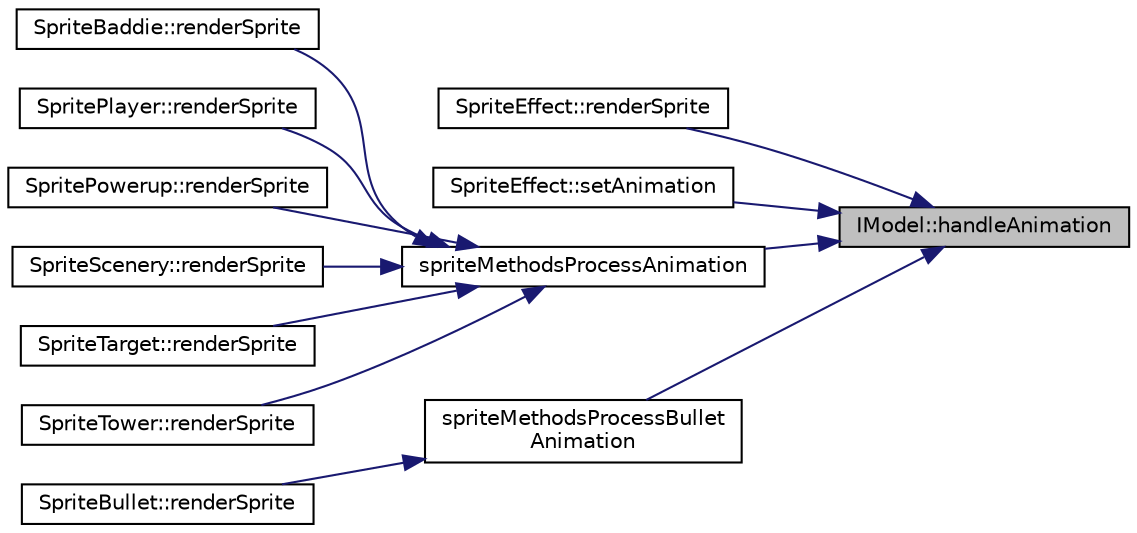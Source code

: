 digraph "IModel::handleAnimation"
{
 // LATEX_PDF_SIZE
  edge [fontname="Helvetica",fontsize="10",labelfontname="Helvetica",labelfontsize="10"];
  node [fontname="Helvetica",fontsize="10",shape=record];
  rankdir="RL";
  Node1 [label="IModel::handleAnimation",height=0.2,width=0.4,color="black", fillcolor="grey75", style="filled", fontcolor="black",tooltip=" "];
  Node1 -> Node2 [dir="back",color="midnightblue",fontsize="10",style="solid"];
  Node2 [label="SpriteEffect::renderSprite",height=0.2,width=0.4,color="black", fillcolor="white", style="filled",URL="$class_sprite_effect.html#aaa7df5fc50bc61a6a6f814ab037a4ae7",tooltip=" "];
  Node1 -> Node3 [dir="back",color="midnightblue",fontsize="10",style="solid"];
  Node3 [label="SpriteEffect::setAnimation",height=0.2,width=0.4,color="black", fillcolor="white", style="filled",URL="$class_sprite_effect.html#a6d93d2447d01ad39cbf109f4f0b579b7",tooltip=" "];
  Node1 -> Node4 [dir="back",color="midnightblue",fontsize="10",style="solid"];
  Node4 [label="spriteMethodsProcessAnimation",height=0.2,width=0.4,color="black", fillcolor="white", style="filled",URL="$_sprite_methods_8cpp.html#a115e89f458f763005e03f2042976b4b9",tooltip=" "];
  Node4 -> Node5 [dir="back",color="midnightblue",fontsize="10",style="solid"];
  Node5 [label="SpriteBaddie::renderSprite",height=0.2,width=0.4,color="black", fillcolor="white", style="filled",URL="$class_sprite_baddie.html#a3fb15b57d1a864b79f125896f0ae16ca",tooltip=" "];
  Node4 -> Node6 [dir="back",color="midnightblue",fontsize="10",style="solid"];
  Node6 [label="SpritePlayer::renderSprite",height=0.2,width=0.4,color="black", fillcolor="white", style="filled",URL="$class_sprite_player.html#a819e727050ccf6e43ba329abbd9c7836",tooltip=" "];
  Node4 -> Node7 [dir="back",color="midnightblue",fontsize="10",style="solid"];
  Node7 [label="SpritePowerup::renderSprite",height=0.2,width=0.4,color="black", fillcolor="white", style="filled",URL="$class_sprite_powerup.html#af6eda6fdcff9052038ca0a7007bf1c21",tooltip=" "];
  Node4 -> Node8 [dir="back",color="midnightblue",fontsize="10",style="solid"];
  Node8 [label="SpriteScenery::renderSprite",height=0.2,width=0.4,color="black", fillcolor="white", style="filled",URL="$class_sprite_scenery.html#a9f0f920ef1271a4791c7c2b8ebf342f5",tooltip=" "];
  Node4 -> Node9 [dir="back",color="midnightblue",fontsize="10",style="solid"];
  Node9 [label="SpriteTarget::renderSprite",height=0.2,width=0.4,color="black", fillcolor="white", style="filled",URL="$class_sprite_target.html#a005c55f749b48516d3618ba18186722e",tooltip=" "];
  Node4 -> Node10 [dir="back",color="midnightblue",fontsize="10",style="solid"];
  Node10 [label="SpriteTower::renderSprite",height=0.2,width=0.4,color="black", fillcolor="white", style="filled",URL="$class_sprite_tower.html#ad70534bf2ac9ce3487c91e0bbc4cf07f",tooltip=" "];
  Node1 -> Node11 [dir="back",color="midnightblue",fontsize="10",style="solid"];
  Node11 [label="spriteMethodsProcessBullet\lAnimation",height=0.2,width=0.4,color="black", fillcolor="white", style="filled",URL="$_sprite_methods_8cpp.html#a47691f146f3e5e93aebc3d7391f268e7",tooltip=" "];
  Node11 -> Node12 [dir="back",color="midnightblue",fontsize="10",style="solid"];
  Node12 [label="SpriteBullet::renderSprite",height=0.2,width=0.4,color="black", fillcolor="white", style="filled",URL="$class_sprite_bullet.html#a930f35de8c82155b85a39018c1759c9a",tooltip=" "];
}
